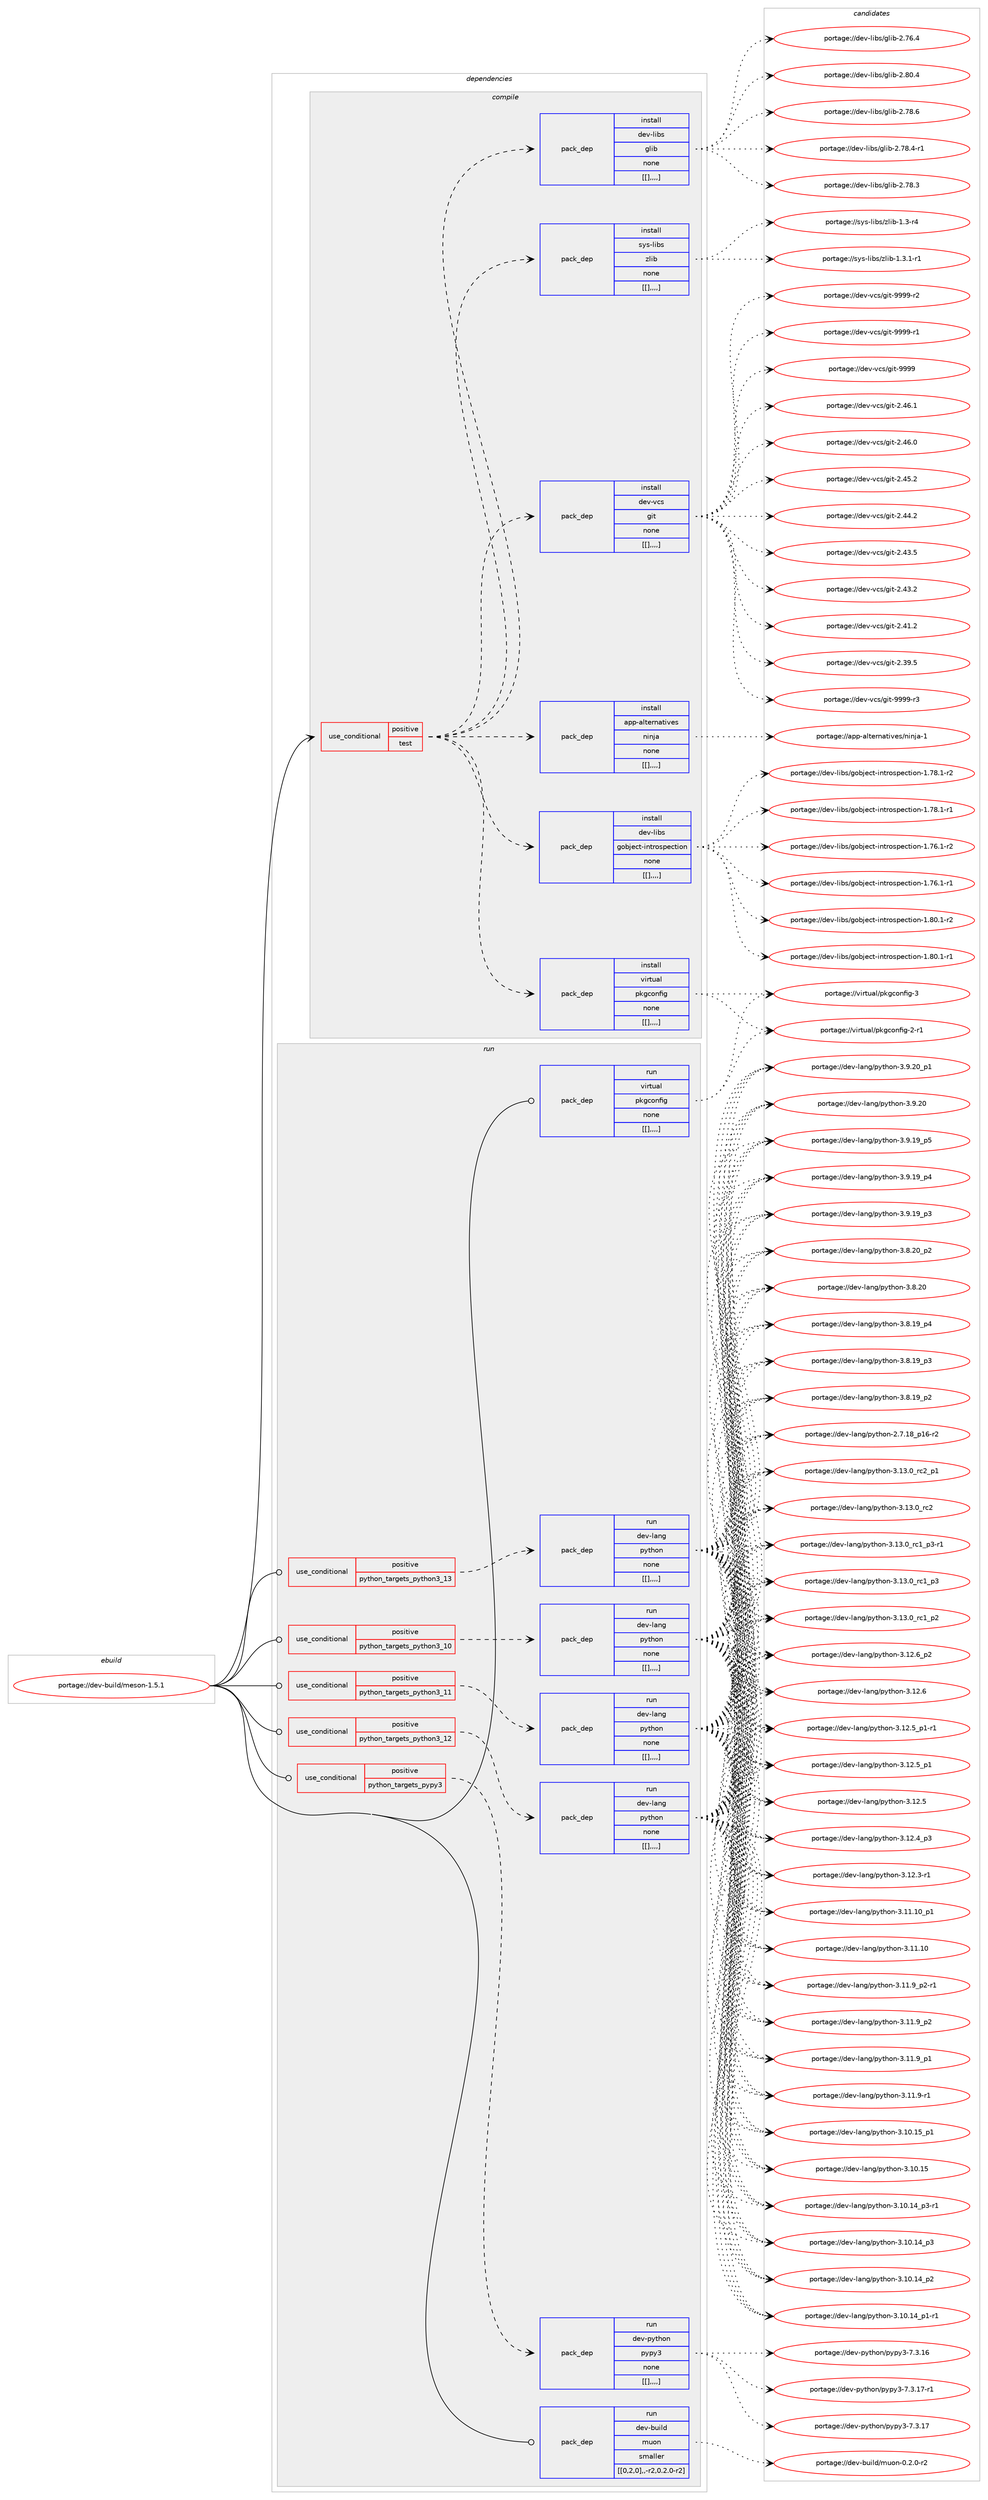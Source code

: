 digraph prolog {

# *************
# Graph options
# *************

newrank=true;
concentrate=true;
compound=true;
graph [rankdir=LR,fontname=Helvetica,fontsize=10,ranksep=1.5];#, ranksep=2.5, nodesep=0.2];
edge  [arrowhead=vee];
node  [fontname=Helvetica,fontsize=10];

# **********
# The ebuild
# **********

subgraph cluster_leftcol {
color=gray;
label=<<i>ebuild</i>>;
id [label="portage://dev-build/meson-1.5.1", color=red, width=4, href="../dev-build/meson-1.5.1.svg"];
}

# ****************
# The dependencies
# ****************

subgraph cluster_midcol {
color=gray;
label=<<i>dependencies</i>>;
subgraph cluster_compile {
fillcolor="#eeeeee";
style=filled;
label=<<i>compile</i>>;
subgraph cond17044 {
dependency64377 [label=<<TABLE BORDER="0" CELLBORDER="1" CELLSPACING="0" CELLPADDING="4"><TR><TD ROWSPAN="3" CELLPADDING="10">use_conditional</TD></TR><TR><TD>positive</TD></TR><TR><TD>test</TD></TR></TABLE>>, shape=none, color=red];
subgraph pack46416 {
dependency64378 [label=<<TABLE BORDER="0" CELLBORDER="1" CELLSPACING="0" CELLPADDING="4" WIDTH="220"><TR><TD ROWSPAN="6" CELLPADDING="30">pack_dep</TD></TR><TR><TD WIDTH="110">install</TD></TR><TR><TD>dev-libs</TD></TR><TR><TD>glib</TD></TR><TR><TD>none</TD></TR><TR><TD>[[],,,,]</TD></TR></TABLE>>, shape=none, color=blue];
}
dependency64377:e -> dependency64378:w [weight=20,style="dashed",arrowhead="vee"];
subgraph pack46417 {
dependency64379 [label=<<TABLE BORDER="0" CELLBORDER="1" CELLSPACING="0" CELLPADDING="4" WIDTH="220"><TR><TD ROWSPAN="6" CELLPADDING="30">pack_dep</TD></TR><TR><TD WIDTH="110">install</TD></TR><TR><TD>dev-libs</TD></TR><TR><TD>gobject-introspection</TD></TR><TR><TD>none</TD></TR><TR><TD>[[],,,,]</TD></TR></TABLE>>, shape=none, color=blue];
}
dependency64377:e -> dependency64379:w [weight=20,style="dashed",arrowhead="vee"];
subgraph pack46418 {
dependency64380 [label=<<TABLE BORDER="0" CELLBORDER="1" CELLSPACING="0" CELLPADDING="4" WIDTH="220"><TR><TD ROWSPAN="6" CELLPADDING="30">pack_dep</TD></TR><TR><TD WIDTH="110">install</TD></TR><TR><TD>app-alternatives</TD></TR><TR><TD>ninja</TD></TR><TR><TD>none</TD></TR><TR><TD>[[],,,,]</TD></TR></TABLE>>, shape=none, color=blue];
}
dependency64377:e -> dependency64380:w [weight=20,style="dashed",arrowhead="vee"];
subgraph pack46419 {
dependency64381 [label=<<TABLE BORDER="0" CELLBORDER="1" CELLSPACING="0" CELLPADDING="4" WIDTH="220"><TR><TD ROWSPAN="6" CELLPADDING="30">pack_dep</TD></TR><TR><TD WIDTH="110">install</TD></TR><TR><TD>dev-vcs</TD></TR><TR><TD>git</TD></TR><TR><TD>none</TD></TR><TR><TD>[[],,,,]</TD></TR></TABLE>>, shape=none, color=blue];
}
dependency64377:e -> dependency64381:w [weight=20,style="dashed",arrowhead="vee"];
subgraph pack46420 {
dependency64382 [label=<<TABLE BORDER="0" CELLBORDER="1" CELLSPACING="0" CELLPADDING="4" WIDTH="220"><TR><TD ROWSPAN="6" CELLPADDING="30">pack_dep</TD></TR><TR><TD WIDTH="110">install</TD></TR><TR><TD>sys-libs</TD></TR><TR><TD>zlib</TD></TR><TR><TD>none</TD></TR><TR><TD>[[],,,,]</TD></TR></TABLE>>, shape=none, color=blue];
}
dependency64377:e -> dependency64382:w [weight=20,style="dashed",arrowhead="vee"];
subgraph pack46421 {
dependency64383 [label=<<TABLE BORDER="0" CELLBORDER="1" CELLSPACING="0" CELLPADDING="4" WIDTH="220"><TR><TD ROWSPAN="6" CELLPADDING="30">pack_dep</TD></TR><TR><TD WIDTH="110">install</TD></TR><TR><TD>virtual</TD></TR><TR><TD>pkgconfig</TD></TR><TR><TD>none</TD></TR><TR><TD>[[],,,,]</TD></TR></TABLE>>, shape=none, color=blue];
}
dependency64377:e -> dependency64383:w [weight=20,style="dashed",arrowhead="vee"];
}
id:e -> dependency64377:w [weight=20,style="solid",arrowhead="vee"];
}
subgraph cluster_compileandrun {
fillcolor="#eeeeee";
style=filled;
label=<<i>compile and run</i>>;
}
subgraph cluster_run {
fillcolor="#eeeeee";
style=filled;
label=<<i>run</i>>;
subgraph cond17045 {
dependency64384 [label=<<TABLE BORDER="0" CELLBORDER="1" CELLSPACING="0" CELLPADDING="4"><TR><TD ROWSPAN="3" CELLPADDING="10">use_conditional</TD></TR><TR><TD>positive</TD></TR><TR><TD>python_targets_pypy3</TD></TR></TABLE>>, shape=none, color=red];
subgraph pack46422 {
dependency64385 [label=<<TABLE BORDER="0" CELLBORDER="1" CELLSPACING="0" CELLPADDING="4" WIDTH="220"><TR><TD ROWSPAN="6" CELLPADDING="30">pack_dep</TD></TR><TR><TD WIDTH="110">run</TD></TR><TR><TD>dev-python</TD></TR><TR><TD>pypy3</TD></TR><TR><TD>none</TD></TR><TR><TD>[[],,,,]</TD></TR></TABLE>>, shape=none, color=blue];
}
dependency64384:e -> dependency64385:w [weight=20,style="dashed",arrowhead="vee"];
}
id:e -> dependency64384:w [weight=20,style="solid",arrowhead="odot"];
subgraph cond17046 {
dependency64386 [label=<<TABLE BORDER="0" CELLBORDER="1" CELLSPACING="0" CELLPADDING="4"><TR><TD ROWSPAN="3" CELLPADDING="10">use_conditional</TD></TR><TR><TD>positive</TD></TR><TR><TD>python_targets_python3_10</TD></TR></TABLE>>, shape=none, color=red];
subgraph pack46423 {
dependency64387 [label=<<TABLE BORDER="0" CELLBORDER="1" CELLSPACING="0" CELLPADDING="4" WIDTH="220"><TR><TD ROWSPAN="6" CELLPADDING="30">pack_dep</TD></TR><TR><TD WIDTH="110">run</TD></TR><TR><TD>dev-lang</TD></TR><TR><TD>python</TD></TR><TR><TD>none</TD></TR><TR><TD>[[],,,,]</TD></TR></TABLE>>, shape=none, color=blue];
}
dependency64386:e -> dependency64387:w [weight=20,style="dashed",arrowhead="vee"];
}
id:e -> dependency64386:w [weight=20,style="solid",arrowhead="odot"];
subgraph cond17047 {
dependency64388 [label=<<TABLE BORDER="0" CELLBORDER="1" CELLSPACING="0" CELLPADDING="4"><TR><TD ROWSPAN="3" CELLPADDING="10">use_conditional</TD></TR><TR><TD>positive</TD></TR><TR><TD>python_targets_python3_11</TD></TR></TABLE>>, shape=none, color=red];
subgraph pack46424 {
dependency64389 [label=<<TABLE BORDER="0" CELLBORDER="1" CELLSPACING="0" CELLPADDING="4" WIDTH="220"><TR><TD ROWSPAN="6" CELLPADDING="30">pack_dep</TD></TR><TR><TD WIDTH="110">run</TD></TR><TR><TD>dev-lang</TD></TR><TR><TD>python</TD></TR><TR><TD>none</TD></TR><TR><TD>[[],,,,]</TD></TR></TABLE>>, shape=none, color=blue];
}
dependency64388:e -> dependency64389:w [weight=20,style="dashed",arrowhead="vee"];
}
id:e -> dependency64388:w [weight=20,style="solid",arrowhead="odot"];
subgraph cond17048 {
dependency64390 [label=<<TABLE BORDER="0" CELLBORDER="1" CELLSPACING="0" CELLPADDING="4"><TR><TD ROWSPAN="3" CELLPADDING="10">use_conditional</TD></TR><TR><TD>positive</TD></TR><TR><TD>python_targets_python3_12</TD></TR></TABLE>>, shape=none, color=red];
subgraph pack46425 {
dependency64391 [label=<<TABLE BORDER="0" CELLBORDER="1" CELLSPACING="0" CELLPADDING="4" WIDTH="220"><TR><TD ROWSPAN="6" CELLPADDING="30">pack_dep</TD></TR><TR><TD WIDTH="110">run</TD></TR><TR><TD>dev-lang</TD></TR><TR><TD>python</TD></TR><TR><TD>none</TD></TR><TR><TD>[[],,,,]</TD></TR></TABLE>>, shape=none, color=blue];
}
dependency64390:e -> dependency64391:w [weight=20,style="dashed",arrowhead="vee"];
}
id:e -> dependency64390:w [weight=20,style="solid",arrowhead="odot"];
subgraph cond17049 {
dependency64392 [label=<<TABLE BORDER="0" CELLBORDER="1" CELLSPACING="0" CELLPADDING="4"><TR><TD ROWSPAN="3" CELLPADDING="10">use_conditional</TD></TR><TR><TD>positive</TD></TR><TR><TD>python_targets_python3_13</TD></TR></TABLE>>, shape=none, color=red];
subgraph pack46426 {
dependency64393 [label=<<TABLE BORDER="0" CELLBORDER="1" CELLSPACING="0" CELLPADDING="4" WIDTH="220"><TR><TD ROWSPAN="6" CELLPADDING="30">pack_dep</TD></TR><TR><TD WIDTH="110">run</TD></TR><TR><TD>dev-lang</TD></TR><TR><TD>python</TD></TR><TR><TD>none</TD></TR><TR><TD>[[],,,,]</TD></TR></TABLE>>, shape=none, color=blue];
}
dependency64392:e -> dependency64393:w [weight=20,style="dashed",arrowhead="vee"];
}
id:e -> dependency64392:w [weight=20,style="solid",arrowhead="odot"];
subgraph pack46427 {
dependency64394 [label=<<TABLE BORDER="0" CELLBORDER="1" CELLSPACING="0" CELLPADDING="4" WIDTH="220"><TR><TD ROWSPAN="6" CELLPADDING="30">pack_dep</TD></TR><TR><TD WIDTH="110">run</TD></TR><TR><TD>virtual</TD></TR><TR><TD>pkgconfig</TD></TR><TR><TD>none</TD></TR><TR><TD>[[],,,,]</TD></TR></TABLE>>, shape=none, color=blue];
}
id:e -> dependency64394:w [weight=20,style="solid",arrowhead="odot"];
subgraph pack46428 {
dependency64395 [label=<<TABLE BORDER="0" CELLBORDER="1" CELLSPACING="0" CELLPADDING="4" WIDTH="220"><TR><TD ROWSPAN="6" CELLPADDING="30">pack_dep</TD></TR><TR><TD WIDTH="110">run</TD></TR><TR><TD>dev-build</TD></TR><TR><TD>muon</TD></TR><TR><TD>smaller</TD></TR><TR><TD>[[0,2,0],,-r2,0.2.0-r2]</TD></TR></TABLE>>, shape=none, color=blue];
}
id:e -> dependency64395:w [weight=20,style="solid",arrowhead="odot"];
}
}

# **************
# The candidates
# **************

subgraph cluster_choices {
rank=same;
color=gray;
label=<<i>candidates</i>>;

subgraph choice46416 {
color=black;
nodesep=1;
choice1001011184510810598115471031081059845504656484652 [label="portage://dev-libs/glib-2.80.4", color=red, width=4,href="../dev-libs/glib-2.80.4.svg"];
choice1001011184510810598115471031081059845504655564654 [label="portage://dev-libs/glib-2.78.6", color=red, width=4,href="../dev-libs/glib-2.78.6.svg"];
choice10010111845108105981154710310810598455046555646524511449 [label="portage://dev-libs/glib-2.78.4-r1", color=red, width=4,href="../dev-libs/glib-2.78.4-r1.svg"];
choice1001011184510810598115471031081059845504655564651 [label="portage://dev-libs/glib-2.78.3", color=red, width=4,href="../dev-libs/glib-2.78.3.svg"];
choice1001011184510810598115471031081059845504655544652 [label="portage://dev-libs/glib-2.76.4", color=red, width=4,href="../dev-libs/glib-2.76.4.svg"];
dependency64378:e -> choice1001011184510810598115471031081059845504656484652:w [style=dotted,weight="100"];
dependency64378:e -> choice1001011184510810598115471031081059845504655564654:w [style=dotted,weight="100"];
dependency64378:e -> choice10010111845108105981154710310810598455046555646524511449:w [style=dotted,weight="100"];
dependency64378:e -> choice1001011184510810598115471031081059845504655564651:w [style=dotted,weight="100"];
dependency64378:e -> choice1001011184510810598115471031081059845504655544652:w [style=dotted,weight="100"];
}
subgraph choice46417 {
color=black;
nodesep=1;
choice10010111845108105981154710311198106101991164510511011611411111511210199116105111110454946564846494511450 [label="portage://dev-libs/gobject-introspection-1.80.1-r2", color=red, width=4,href="../dev-libs/gobject-introspection-1.80.1-r2.svg"];
choice10010111845108105981154710311198106101991164510511011611411111511210199116105111110454946564846494511449 [label="portage://dev-libs/gobject-introspection-1.80.1-r1", color=red, width=4,href="../dev-libs/gobject-introspection-1.80.1-r1.svg"];
choice10010111845108105981154710311198106101991164510511011611411111511210199116105111110454946555646494511450 [label="portage://dev-libs/gobject-introspection-1.78.1-r2", color=red, width=4,href="../dev-libs/gobject-introspection-1.78.1-r2.svg"];
choice10010111845108105981154710311198106101991164510511011611411111511210199116105111110454946555646494511449 [label="portage://dev-libs/gobject-introspection-1.78.1-r1", color=red, width=4,href="../dev-libs/gobject-introspection-1.78.1-r1.svg"];
choice10010111845108105981154710311198106101991164510511011611411111511210199116105111110454946555446494511450 [label="portage://dev-libs/gobject-introspection-1.76.1-r2", color=red, width=4,href="../dev-libs/gobject-introspection-1.76.1-r2.svg"];
choice10010111845108105981154710311198106101991164510511011611411111511210199116105111110454946555446494511449 [label="portage://dev-libs/gobject-introspection-1.76.1-r1", color=red, width=4,href="../dev-libs/gobject-introspection-1.76.1-r1.svg"];
dependency64379:e -> choice10010111845108105981154710311198106101991164510511011611411111511210199116105111110454946564846494511450:w [style=dotted,weight="100"];
dependency64379:e -> choice10010111845108105981154710311198106101991164510511011611411111511210199116105111110454946564846494511449:w [style=dotted,weight="100"];
dependency64379:e -> choice10010111845108105981154710311198106101991164510511011611411111511210199116105111110454946555646494511450:w [style=dotted,weight="100"];
dependency64379:e -> choice10010111845108105981154710311198106101991164510511011611411111511210199116105111110454946555646494511449:w [style=dotted,weight="100"];
dependency64379:e -> choice10010111845108105981154710311198106101991164510511011611411111511210199116105111110454946555446494511450:w [style=dotted,weight="100"];
dependency64379:e -> choice10010111845108105981154710311198106101991164510511011611411111511210199116105111110454946555446494511449:w [style=dotted,weight="100"];
}
subgraph choice46418 {
color=black;
nodesep=1;
choice9711211245971081161011141109711610511810111547110105110106974549 [label="portage://app-alternatives/ninja-1", color=red, width=4,href="../app-alternatives/ninja-1.svg"];
dependency64380:e -> choice9711211245971081161011141109711610511810111547110105110106974549:w [style=dotted,weight="100"];
}
subgraph choice46419 {
color=black;
nodesep=1;
choice10010111845118991154710310511645575757574511451 [label="portage://dev-vcs/git-9999-r3", color=red, width=4,href="../dev-vcs/git-9999-r3.svg"];
choice10010111845118991154710310511645575757574511450 [label="portage://dev-vcs/git-9999-r2", color=red, width=4,href="../dev-vcs/git-9999-r2.svg"];
choice10010111845118991154710310511645575757574511449 [label="portage://dev-vcs/git-9999-r1", color=red, width=4,href="../dev-vcs/git-9999-r1.svg"];
choice1001011184511899115471031051164557575757 [label="portage://dev-vcs/git-9999", color=red, width=4,href="../dev-vcs/git-9999.svg"];
choice10010111845118991154710310511645504652544649 [label="portage://dev-vcs/git-2.46.1", color=red, width=4,href="../dev-vcs/git-2.46.1.svg"];
choice10010111845118991154710310511645504652544648 [label="portage://dev-vcs/git-2.46.0", color=red, width=4,href="../dev-vcs/git-2.46.0.svg"];
choice10010111845118991154710310511645504652534650 [label="portage://dev-vcs/git-2.45.2", color=red, width=4,href="../dev-vcs/git-2.45.2.svg"];
choice10010111845118991154710310511645504652524650 [label="portage://dev-vcs/git-2.44.2", color=red, width=4,href="../dev-vcs/git-2.44.2.svg"];
choice10010111845118991154710310511645504652514653 [label="portage://dev-vcs/git-2.43.5", color=red, width=4,href="../dev-vcs/git-2.43.5.svg"];
choice10010111845118991154710310511645504652514650 [label="portage://dev-vcs/git-2.43.2", color=red, width=4,href="../dev-vcs/git-2.43.2.svg"];
choice10010111845118991154710310511645504652494650 [label="portage://dev-vcs/git-2.41.2", color=red, width=4,href="../dev-vcs/git-2.41.2.svg"];
choice10010111845118991154710310511645504651574653 [label="portage://dev-vcs/git-2.39.5", color=red, width=4,href="../dev-vcs/git-2.39.5.svg"];
dependency64381:e -> choice10010111845118991154710310511645575757574511451:w [style=dotted,weight="100"];
dependency64381:e -> choice10010111845118991154710310511645575757574511450:w [style=dotted,weight="100"];
dependency64381:e -> choice10010111845118991154710310511645575757574511449:w [style=dotted,weight="100"];
dependency64381:e -> choice1001011184511899115471031051164557575757:w [style=dotted,weight="100"];
dependency64381:e -> choice10010111845118991154710310511645504652544649:w [style=dotted,weight="100"];
dependency64381:e -> choice10010111845118991154710310511645504652544648:w [style=dotted,weight="100"];
dependency64381:e -> choice10010111845118991154710310511645504652534650:w [style=dotted,weight="100"];
dependency64381:e -> choice10010111845118991154710310511645504652524650:w [style=dotted,weight="100"];
dependency64381:e -> choice10010111845118991154710310511645504652514653:w [style=dotted,weight="100"];
dependency64381:e -> choice10010111845118991154710310511645504652514650:w [style=dotted,weight="100"];
dependency64381:e -> choice10010111845118991154710310511645504652494650:w [style=dotted,weight="100"];
dependency64381:e -> choice10010111845118991154710310511645504651574653:w [style=dotted,weight="100"];
}
subgraph choice46420 {
color=black;
nodesep=1;
choice115121115451081059811547122108105984549465146494511449 [label="portage://sys-libs/zlib-1.3.1-r1", color=red, width=4,href="../sys-libs/zlib-1.3.1-r1.svg"];
choice11512111545108105981154712210810598454946514511452 [label="portage://sys-libs/zlib-1.3-r4", color=red, width=4,href="../sys-libs/zlib-1.3-r4.svg"];
dependency64382:e -> choice115121115451081059811547122108105984549465146494511449:w [style=dotted,weight="100"];
dependency64382:e -> choice11512111545108105981154712210810598454946514511452:w [style=dotted,weight="100"];
}
subgraph choice46421 {
color=black;
nodesep=1;
choice1181051141161179710847112107103991111101021051034551 [label="portage://virtual/pkgconfig-3", color=red, width=4,href="../virtual/pkgconfig-3.svg"];
choice11810511411611797108471121071039911111010210510345504511449 [label="portage://virtual/pkgconfig-2-r1", color=red, width=4,href="../virtual/pkgconfig-2-r1.svg"];
dependency64383:e -> choice1181051141161179710847112107103991111101021051034551:w [style=dotted,weight="100"];
dependency64383:e -> choice11810511411611797108471121071039911111010210510345504511449:w [style=dotted,weight="100"];
}
subgraph choice46422 {
color=black;
nodesep=1;
choice100101118451121211161041111104711212111212151455546514649554511449 [label="portage://dev-python/pypy3-7.3.17-r1", color=red, width=4,href="../dev-python/pypy3-7.3.17-r1.svg"];
choice10010111845112121116104111110471121211121215145554651464955 [label="portage://dev-python/pypy3-7.3.17", color=red, width=4,href="../dev-python/pypy3-7.3.17.svg"];
choice10010111845112121116104111110471121211121215145554651464954 [label="portage://dev-python/pypy3-7.3.16", color=red, width=4,href="../dev-python/pypy3-7.3.16.svg"];
dependency64385:e -> choice100101118451121211161041111104711212111212151455546514649554511449:w [style=dotted,weight="100"];
dependency64385:e -> choice10010111845112121116104111110471121211121215145554651464955:w [style=dotted,weight="100"];
dependency64385:e -> choice10010111845112121116104111110471121211121215145554651464954:w [style=dotted,weight="100"];
}
subgraph choice46423 {
color=black;
nodesep=1;
choice100101118451089711010347112121116104111110455146495146489511499509511249 [label="portage://dev-lang/python-3.13.0_rc2_p1", color=red, width=4,href="../dev-lang/python-3.13.0_rc2_p1.svg"];
choice10010111845108971101034711212111610411111045514649514648951149950 [label="portage://dev-lang/python-3.13.0_rc2", color=red, width=4,href="../dev-lang/python-3.13.0_rc2.svg"];
choice1001011184510897110103471121211161041111104551464951464895114994995112514511449 [label="portage://dev-lang/python-3.13.0_rc1_p3-r1", color=red, width=4,href="../dev-lang/python-3.13.0_rc1_p3-r1.svg"];
choice100101118451089711010347112121116104111110455146495146489511499499511251 [label="portage://dev-lang/python-3.13.0_rc1_p3", color=red, width=4,href="../dev-lang/python-3.13.0_rc1_p3.svg"];
choice100101118451089711010347112121116104111110455146495146489511499499511250 [label="portage://dev-lang/python-3.13.0_rc1_p2", color=red, width=4,href="../dev-lang/python-3.13.0_rc1_p2.svg"];
choice100101118451089711010347112121116104111110455146495046549511250 [label="portage://dev-lang/python-3.12.6_p2", color=red, width=4,href="../dev-lang/python-3.12.6_p2.svg"];
choice10010111845108971101034711212111610411111045514649504654 [label="portage://dev-lang/python-3.12.6", color=red, width=4,href="../dev-lang/python-3.12.6.svg"];
choice1001011184510897110103471121211161041111104551464950465395112494511449 [label="portage://dev-lang/python-3.12.5_p1-r1", color=red, width=4,href="../dev-lang/python-3.12.5_p1-r1.svg"];
choice100101118451089711010347112121116104111110455146495046539511249 [label="portage://dev-lang/python-3.12.5_p1", color=red, width=4,href="../dev-lang/python-3.12.5_p1.svg"];
choice10010111845108971101034711212111610411111045514649504653 [label="portage://dev-lang/python-3.12.5", color=red, width=4,href="../dev-lang/python-3.12.5.svg"];
choice100101118451089711010347112121116104111110455146495046529511251 [label="portage://dev-lang/python-3.12.4_p3", color=red, width=4,href="../dev-lang/python-3.12.4_p3.svg"];
choice100101118451089711010347112121116104111110455146495046514511449 [label="portage://dev-lang/python-3.12.3-r1", color=red, width=4,href="../dev-lang/python-3.12.3-r1.svg"];
choice10010111845108971101034711212111610411111045514649494649489511249 [label="portage://dev-lang/python-3.11.10_p1", color=red, width=4,href="../dev-lang/python-3.11.10_p1.svg"];
choice1001011184510897110103471121211161041111104551464949464948 [label="portage://dev-lang/python-3.11.10", color=red, width=4,href="../dev-lang/python-3.11.10.svg"];
choice1001011184510897110103471121211161041111104551464949465795112504511449 [label="portage://dev-lang/python-3.11.9_p2-r1", color=red, width=4,href="../dev-lang/python-3.11.9_p2-r1.svg"];
choice100101118451089711010347112121116104111110455146494946579511250 [label="portage://dev-lang/python-3.11.9_p2", color=red, width=4,href="../dev-lang/python-3.11.9_p2.svg"];
choice100101118451089711010347112121116104111110455146494946579511249 [label="portage://dev-lang/python-3.11.9_p1", color=red, width=4,href="../dev-lang/python-3.11.9_p1.svg"];
choice100101118451089711010347112121116104111110455146494946574511449 [label="portage://dev-lang/python-3.11.9-r1", color=red, width=4,href="../dev-lang/python-3.11.9-r1.svg"];
choice10010111845108971101034711212111610411111045514649484649539511249 [label="portage://dev-lang/python-3.10.15_p1", color=red, width=4,href="../dev-lang/python-3.10.15_p1.svg"];
choice1001011184510897110103471121211161041111104551464948464953 [label="portage://dev-lang/python-3.10.15", color=red, width=4,href="../dev-lang/python-3.10.15.svg"];
choice100101118451089711010347112121116104111110455146494846495295112514511449 [label="portage://dev-lang/python-3.10.14_p3-r1", color=red, width=4,href="../dev-lang/python-3.10.14_p3-r1.svg"];
choice10010111845108971101034711212111610411111045514649484649529511251 [label="portage://dev-lang/python-3.10.14_p3", color=red, width=4,href="../dev-lang/python-3.10.14_p3.svg"];
choice10010111845108971101034711212111610411111045514649484649529511250 [label="portage://dev-lang/python-3.10.14_p2", color=red, width=4,href="../dev-lang/python-3.10.14_p2.svg"];
choice100101118451089711010347112121116104111110455146494846495295112494511449 [label="portage://dev-lang/python-3.10.14_p1-r1", color=red, width=4,href="../dev-lang/python-3.10.14_p1-r1.svg"];
choice100101118451089711010347112121116104111110455146574650489511249 [label="portage://dev-lang/python-3.9.20_p1", color=red, width=4,href="../dev-lang/python-3.9.20_p1.svg"];
choice10010111845108971101034711212111610411111045514657465048 [label="portage://dev-lang/python-3.9.20", color=red, width=4,href="../dev-lang/python-3.9.20.svg"];
choice100101118451089711010347112121116104111110455146574649579511253 [label="portage://dev-lang/python-3.9.19_p5", color=red, width=4,href="../dev-lang/python-3.9.19_p5.svg"];
choice100101118451089711010347112121116104111110455146574649579511252 [label="portage://dev-lang/python-3.9.19_p4", color=red, width=4,href="../dev-lang/python-3.9.19_p4.svg"];
choice100101118451089711010347112121116104111110455146574649579511251 [label="portage://dev-lang/python-3.9.19_p3", color=red, width=4,href="../dev-lang/python-3.9.19_p3.svg"];
choice100101118451089711010347112121116104111110455146564650489511250 [label="portage://dev-lang/python-3.8.20_p2", color=red, width=4,href="../dev-lang/python-3.8.20_p2.svg"];
choice10010111845108971101034711212111610411111045514656465048 [label="portage://dev-lang/python-3.8.20", color=red, width=4,href="../dev-lang/python-3.8.20.svg"];
choice100101118451089711010347112121116104111110455146564649579511252 [label="portage://dev-lang/python-3.8.19_p4", color=red, width=4,href="../dev-lang/python-3.8.19_p4.svg"];
choice100101118451089711010347112121116104111110455146564649579511251 [label="portage://dev-lang/python-3.8.19_p3", color=red, width=4,href="../dev-lang/python-3.8.19_p3.svg"];
choice100101118451089711010347112121116104111110455146564649579511250 [label="portage://dev-lang/python-3.8.19_p2", color=red, width=4,href="../dev-lang/python-3.8.19_p2.svg"];
choice100101118451089711010347112121116104111110455046554649569511249544511450 [label="portage://dev-lang/python-2.7.18_p16-r2", color=red, width=4,href="../dev-lang/python-2.7.18_p16-r2.svg"];
dependency64387:e -> choice100101118451089711010347112121116104111110455146495146489511499509511249:w [style=dotted,weight="100"];
dependency64387:e -> choice10010111845108971101034711212111610411111045514649514648951149950:w [style=dotted,weight="100"];
dependency64387:e -> choice1001011184510897110103471121211161041111104551464951464895114994995112514511449:w [style=dotted,weight="100"];
dependency64387:e -> choice100101118451089711010347112121116104111110455146495146489511499499511251:w [style=dotted,weight="100"];
dependency64387:e -> choice100101118451089711010347112121116104111110455146495146489511499499511250:w [style=dotted,weight="100"];
dependency64387:e -> choice100101118451089711010347112121116104111110455146495046549511250:w [style=dotted,weight="100"];
dependency64387:e -> choice10010111845108971101034711212111610411111045514649504654:w [style=dotted,weight="100"];
dependency64387:e -> choice1001011184510897110103471121211161041111104551464950465395112494511449:w [style=dotted,weight="100"];
dependency64387:e -> choice100101118451089711010347112121116104111110455146495046539511249:w [style=dotted,weight="100"];
dependency64387:e -> choice10010111845108971101034711212111610411111045514649504653:w [style=dotted,weight="100"];
dependency64387:e -> choice100101118451089711010347112121116104111110455146495046529511251:w [style=dotted,weight="100"];
dependency64387:e -> choice100101118451089711010347112121116104111110455146495046514511449:w [style=dotted,weight="100"];
dependency64387:e -> choice10010111845108971101034711212111610411111045514649494649489511249:w [style=dotted,weight="100"];
dependency64387:e -> choice1001011184510897110103471121211161041111104551464949464948:w [style=dotted,weight="100"];
dependency64387:e -> choice1001011184510897110103471121211161041111104551464949465795112504511449:w [style=dotted,weight="100"];
dependency64387:e -> choice100101118451089711010347112121116104111110455146494946579511250:w [style=dotted,weight="100"];
dependency64387:e -> choice100101118451089711010347112121116104111110455146494946579511249:w [style=dotted,weight="100"];
dependency64387:e -> choice100101118451089711010347112121116104111110455146494946574511449:w [style=dotted,weight="100"];
dependency64387:e -> choice10010111845108971101034711212111610411111045514649484649539511249:w [style=dotted,weight="100"];
dependency64387:e -> choice1001011184510897110103471121211161041111104551464948464953:w [style=dotted,weight="100"];
dependency64387:e -> choice100101118451089711010347112121116104111110455146494846495295112514511449:w [style=dotted,weight="100"];
dependency64387:e -> choice10010111845108971101034711212111610411111045514649484649529511251:w [style=dotted,weight="100"];
dependency64387:e -> choice10010111845108971101034711212111610411111045514649484649529511250:w [style=dotted,weight="100"];
dependency64387:e -> choice100101118451089711010347112121116104111110455146494846495295112494511449:w [style=dotted,weight="100"];
dependency64387:e -> choice100101118451089711010347112121116104111110455146574650489511249:w [style=dotted,weight="100"];
dependency64387:e -> choice10010111845108971101034711212111610411111045514657465048:w [style=dotted,weight="100"];
dependency64387:e -> choice100101118451089711010347112121116104111110455146574649579511253:w [style=dotted,weight="100"];
dependency64387:e -> choice100101118451089711010347112121116104111110455146574649579511252:w [style=dotted,weight="100"];
dependency64387:e -> choice100101118451089711010347112121116104111110455146574649579511251:w [style=dotted,weight="100"];
dependency64387:e -> choice100101118451089711010347112121116104111110455146564650489511250:w [style=dotted,weight="100"];
dependency64387:e -> choice10010111845108971101034711212111610411111045514656465048:w [style=dotted,weight="100"];
dependency64387:e -> choice100101118451089711010347112121116104111110455146564649579511252:w [style=dotted,weight="100"];
dependency64387:e -> choice100101118451089711010347112121116104111110455146564649579511251:w [style=dotted,weight="100"];
dependency64387:e -> choice100101118451089711010347112121116104111110455146564649579511250:w [style=dotted,weight="100"];
dependency64387:e -> choice100101118451089711010347112121116104111110455046554649569511249544511450:w [style=dotted,weight="100"];
}
subgraph choice46424 {
color=black;
nodesep=1;
choice100101118451089711010347112121116104111110455146495146489511499509511249 [label="portage://dev-lang/python-3.13.0_rc2_p1", color=red, width=4,href="../dev-lang/python-3.13.0_rc2_p1.svg"];
choice10010111845108971101034711212111610411111045514649514648951149950 [label="portage://dev-lang/python-3.13.0_rc2", color=red, width=4,href="../dev-lang/python-3.13.0_rc2.svg"];
choice1001011184510897110103471121211161041111104551464951464895114994995112514511449 [label="portage://dev-lang/python-3.13.0_rc1_p3-r1", color=red, width=4,href="../dev-lang/python-3.13.0_rc1_p3-r1.svg"];
choice100101118451089711010347112121116104111110455146495146489511499499511251 [label="portage://dev-lang/python-3.13.0_rc1_p3", color=red, width=4,href="../dev-lang/python-3.13.0_rc1_p3.svg"];
choice100101118451089711010347112121116104111110455146495146489511499499511250 [label="portage://dev-lang/python-3.13.0_rc1_p2", color=red, width=4,href="../dev-lang/python-3.13.0_rc1_p2.svg"];
choice100101118451089711010347112121116104111110455146495046549511250 [label="portage://dev-lang/python-3.12.6_p2", color=red, width=4,href="../dev-lang/python-3.12.6_p2.svg"];
choice10010111845108971101034711212111610411111045514649504654 [label="portage://dev-lang/python-3.12.6", color=red, width=4,href="../dev-lang/python-3.12.6.svg"];
choice1001011184510897110103471121211161041111104551464950465395112494511449 [label="portage://dev-lang/python-3.12.5_p1-r1", color=red, width=4,href="../dev-lang/python-3.12.5_p1-r1.svg"];
choice100101118451089711010347112121116104111110455146495046539511249 [label="portage://dev-lang/python-3.12.5_p1", color=red, width=4,href="../dev-lang/python-3.12.5_p1.svg"];
choice10010111845108971101034711212111610411111045514649504653 [label="portage://dev-lang/python-3.12.5", color=red, width=4,href="../dev-lang/python-3.12.5.svg"];
choice100101118451089711010347112121116104111110455146495046529511251 [label="portage://dev-lang/python-3.12.4_p3", color=red, width=4,href="../dev-lang/python-3.12.4_p3.svg"];
choice100101118451089711010347112121116104111110455146495046514511449 [label="portage://dev-lang/python-3.12.3-r1", color=red, width=4,href="../dev-lang/python-3.12.3-r1.svg"];
choice10010111845108971101034711212111610411111045514649494649489511249 [label="portage://dev-lang/python-3.11.10_p1", color=red, width=4,href="../dev-lang/python-3.11.10_p1.svg"];
choice1001011184510897110103471121211161041111104551464949464948 [label="portage://dev-lang/python-3.11.10", color=red, width=4,href="../dev-lang/python-3.11.10.svg"];
choice1001011184510897110103471121211161041111104551464949465795112504511449 [label="portage://dev-lang/python-3.11.9_p2-r1", color=red, width=4,href="../dev-lang/python-3.11.9_p2-r1.svg"];
choice100101118451089711010347112121116104111110455146494946579511250 [label="portage://dev-lang/python-3.11.9_p2", color=red, width=4,href="../dev-lang/python-3.11.9_p2.svg"];
choice100101118451089711010347112121116104111110455146494946579511249 [label="portage://dev-lang/python-3.11.9_p1", color=red, width=4,href="../dev-lang/python-3.11.9_p1.svg"];
choice100101118451089711010347112121116104111110455146494946574511449 [label="portage://dev-lang/python-3.11.9-r1", color=red, width=4,href="../dev-lang/python-3.11.9-r1.svg"];
choice10010111845108971101034711212111610411111045514649484649539511249 [label="portage://dev-lang/python-3.10.15_p1", color=red, width=4,href="../dev-lang/python-3.10.15_p1.svg"];
choice1001011184510897110103471121211161041111104551464948464953 [label="portage://dev-lang/python-3.10.15", color=red, width=4,href="../dev-lang/python-3.10.15.svg"];
choice100101118451089711010347112121116104111110455146494846495295112514511449 [label="portage://dev-lang/python-3.10.14_p3-r1", color=red, width=4,href="../dev-lang/python-3.10.14_p3-r1.svg"];
choice10010111845108971101034711212111610411111045514649484649529511251 [label="portage://dev-lang/python-3.10.14_p3", color=red, width=4,href="../dev-lang/python-3.10.14_p3.svg"];
choice10010111845108971101034711212111610411111045514649484649529511250 [label="portage://dev-lang/python-3.10.14_p2", color=red, width=4,href="../dev-lang/python-3.10.14_p2.svg"];
choice100101118451089711010347112121116104111110455146494846495295112494511449 [label="portage://dev-lang/python-3.10.14_p1-r1", color=red, width=4,href="../dev-lang/python-3.10.14_p1-r1.svg"];
choice100101118451089711010347112121116104111110455146574650489511249 [label="portage://dev-lang/python-3.9.20_p1", color=red, width=4,href="../dev-lang/python-3.9.20_p1.svg"];
choice10010111845108971101034711212111610411111045514657465048 [label="portage://dev-lang/python-3.9.20", color=red, width=4,href="../dev-lang/python-3.9.20.svg"];
choice100101118451089711010347112121116104111110455146574649579511253 [label="portage://dev-lang/python-3.9.19_p5", color=red, width=4,href="../dev-lang/python-3.9.19_p5.svg"];
choice100101118451089711010347112121116104111110455146574649579511252 [label="portage://dev-lang/python-3.9.19_p4", color=red, width=4,href="../dev-lang/python-3.9.19_p4.svg"];
choice100101118451089711010347112121116104111110455146574649579511251 [label="portage://dev-lang/python-3.9.19_p3", color=red, width=4,href="../dev-lang/python-3.9.19_p3.svg"];
choice100101118451089711010347112121116104111110455146564650489511250 [label="portage://dev-lang/python-3.8.20_p2", color=red, width=4,href="../dev-lang/python-3.8.20_p2.svg"];
choice10010111845108971101034711212111610411111045514656465048 [label="portage://dev-lang/python-3.8.20", color=red, width=4,href="../dev-lang/python-3.8.20.svg"];
choice100101118451089711010347112121116104111110455146564649579511252 [label="portage://dev-lang/python-3.8.19_p4", color=red, width=4,href="../dev-lang/python-3.8.19_p4.svg"];
choice100101118451089711010347112121116104111110455146564649579511251 [label="portage://dev-lang/python-3.8.19_p3", color=red, width=4,href="../dev-lang/python-3.8.19_p3.svg"];
choice100101118451089711010347112121116104111110455146564649579511250 [label="portage://dev-lang/python-3.8.19_p2", color=red, width=4,href="../dev-lang/python-3.8.19_p2.svg"];
choice100101118451089711010347112121116104111110455046554649569511249544511450 [label="portage://dev-lang/python-2.7.18_p16-r2", color=red, width=4,href="../dev-lang/python-2.7.18_p16-r2.svg"];
dependency64389:e -> choice100101118451089711010347112121116104111110455146495146489511499509511249:w [style=dotted,weight="100"];
dependency64389:e -> choice10010111845108971101034711212111610411111045514649514648951149950:w [style=dotted,weight="100"];
dependency64389:e -> choice1001011184510897110103471121211161041111104551464951464895114994995112514511449:w [style=dotted,weight="100"];
dependency64389:e -> choice100101118451089711010347112121116104111110455146495146489511499499511251:w [style=dotted,weight="100"];
dependency64389:e -> choice100101118451089711010347112121116104111110455146495146489511499499511250:w [style=dotted,weight="100"];
dependency64389:e -> choice100101118451089711010347112121116104111110455146495046549511250:w [style=dotted,weight="100"];
dependency64389:e -> choice10010111845108971101034711212111610411111045514649504654:w [style=dotted,weight="100"];
dependency64389:e -> choice1001011184510897110103471121211161041111104551464950465395112494511449:w [style=dotted,weight="100"];
dependency64389:e -> choice100101118451089711010347112121116104111110455146495046539511249:w [style=dotted,weight="100"];
dependency64389:e -> choice10010111845108971101034711212111610411111045514649504653:w [style=dotted,weight="100"];
dependency64389:e -> choice100101118451089711010347112121116104111110455146495046529511251:w [style=dotted,weight="100"];
dependency64389:e -> choice100101118451089711010347112121116104111110455146495046514511449:w [style=dotted,weight="100"];
dependency64389:e -> choice10010111845108971101034711212111610411111045514649494649489511249:w [style=dotted,weight="100"];
dependency64389:e -> choice1001011184510897110103471121211161041111104551464949464948:w [style=dotted,weight="100"];
dependency64389:e -> choice1001011184510897110103471121211161041111104551464949465795112504511449:w [style=dotted,weight="100"];
dependency64389:e -> choice100101118451089711010347112121116104111110455146494946579511250:w [style=dotted,weight="100"];
dependency64389:e -> choice100101118451089711010347112121116104111110455146494946579511249:w [style=dotted,weight="100"];
dependency64389:e -> choice100101118451089711010347112121116104111110455146494946574511449:w [style=dotted,weight="100"];
dependency64389:e -> choice10010111845108971101034711212111610411111045514649484649539511249:w [style=dotted,weight="100"];
dependency64389:e -> choice1001011184510897110103471121211161041111104551464948464953:w [style=dotted,weight="100"];
dependency64389:e -> choice100101118451089711010347112121116104111110455146494846495295112514511449:w [style=dotted,weight="100"];
dependency64389:e -> choice10010111845108971101034711212111610411111045514649484649529511251:w [style=dotted,weight="100"];
dependency64389:e -> choice10010111845108971101034711212111610411111045514649484649529511250:w [style=dotted,weight="100"];
dependency64389:e -> choice100101118451089711010347112121116104111110455146494846495295112494511449:w [style=dotted,weight="100"];
dependency64389:e -> choice100101118451089711010347112121116104111110455146574650489511249:w [style=dotted,weight="100"];
dependency64389:e -> choice10010111845108971101034711212111610411111045514657465048:w [style=dotted,weight="100"];
dependency64389:e -> choice100101118451089711010347112121116104111110455146574649579511253:w [style=dotted,weight="100"];
dependency64389:e -> choice100101118451089711010347112121116104111110455146574649579511252:w [style=dotted,weight="100"];
dependency64389:e -> choice100101118451089711010347112121116104111110455146574649579511251:w [style=dotted,weight="100"];
dependency64389:e -> choice100101118451089711010347112121116104111110455146564650489511250:w [style=dotted,weight="100"];
dependency64389:e -> choice10010111845108971101034711212111610411111045514656465048:w [style=dotted,weight="100"];
dependency64389:e -> choice100101118451089711010347112121116104111110455146564649579511252:w [style=dotted,weight="100"];
dependency64389:e -> choice100101118451089711010347112121116104111110455146564649579511251:w [style=dotted,weight="100"];
dependency64389:e -> choice100101118451089711010347112121116104111110455146564649579511250:w [style=dotted,weight="100"];
dependency64389:e -> choice100101118451089711010347112121116104111110455046554649569511249544511450:w [style=dotted,weight="100"];
}
subgraph choice46425 {
color=black;
nodesep=1;
choice100101118451089711010347112121116104111110455146495146489511499509511249 [label="portage://dev-lang/python-3.13.0_rc2_p1", color=red, width=4,href="../dev-lang/python-3.13.0_rc2_p1.svg"];
choice10010111845108971101034711212111610411111045514649514648951149950 [label="portage://dev-lang/python-3.13.0_rc2", color=red, width=4,href="../dev-lang/python-3.13.0_rc2.svg"];
choice1001011184510897110103471121211161041111104551464951464895114994995112514511449 [label="portage://dev-lang/python-3.13.0_rc1_p3-r1", color=red, width=4,href="../dev-lang/python-3.13.0_rc1_p3-r1.svg"];
choice100101118451089711010347112121116104111110455146495146489511499499511251 [label="portage://dev-lang/python-3.13.0_rc1_p3", color=red, width=4,href="../dev-lang/python-3.13.0_rc1_p3.svg"];
choice100101118451089711010347112121116104111110455146495146489511499499511250 [label="portage://dev-lang/python-3.13.0_rc1_p2", color=red, width=4,href="../dev-lang/python-3.13.0_rc1_p2.svg"];
choice100101118451089711010347112121116104111110455146495046549511250 [label="portage://dev-lang/python-3.12.6_p2", color=red, width=4,href="../dev-lang/python-3.12.6_p2.svg"];
choice10010111845108971101034711212111610411111045514649504654 [label="portage://dev-lang/python-3.12.6", color=red, width=4,href="../dev-lang/python-3.12.6.svg"];
choice1001011184510897110103471121211161041111104551464950465395112494511449 [label="portage://dev-lang/python-3.12.5_p1-r1", color=red, width=4,href="../dev-lang/python-3.12.5_p1-r1.svg"];
choice100101118451089711010347112121116104111110455146495046539511249 [label="portage://dev-lang/python-3.12.5_p1", color=red, width=4,href="../dev-lang/python-3.12.5_p1.svg"];
choice10010111845108971101034711212111610411111045514649504653 [label="portage://dev-lang/python-3.12.5", color=red, width=4,href="../dev-lang/python-3.12.5.svg"];
choice100101118451089711010347112121116104111110455146495046529511251 [label="portage://dev-lang/python-3.12.4_p3", color=red, width=4,href="../dev-lang/python-3.12.4_p3.svg"];
choice100101118451089711010347112121116104111110455146495046514511449 [label="portage://dev-lang/python-3.12.3-r1", color=red, width=4,href="../dev-lang/python-3.12.3-r1.svg"];
choice10010111845108971101034711212111610411111045514649494649489511249 [label="portage://dev-lang/python-3.11.10_p1", color=red, width=4,href="../dev-lang/python-3.11.10_p1.svg"];
choice1001011184510897110103471121211161041111104551464949464948 [label="portage://dev-lang/python-3.11.10", color=red, width=4,href="../dev-lang/python-3.11.10.svg"];
choice1001011184510897110103471121211161041111104551464949465795112504511449 [label="portage://dev-lang/python-3.11.9_p2-r1", color=red, width=4,href="../dev-lang/python-3.11.9_p2-r1.svg"];
choice100101118451089711010347112121116104111110455146494946579511250 [label="portage://dev-lang/python-3.11.9_p2", color=red, width=4,href="../dev-lang/python-3.11.9_p2.svg"];
choice100101118451089711010347112121116104111110455146494946579511249 [label="portage://dev-lang/python-3.11.9_p1", color=red, width=4,href="../dev-lang/python-3.11.9_p1.svg"];
choice100101118451089711010347112121116104111110455146494946574511449 [label="portage://dev-lang/python-3.11.9-r1", color=red, width=4,href="../dev-lang/python-3.11.9-r1.svg"];
choice10010111845108971101034711212111610411111045514649484649539511249 [label="portage://dev-lang/python-3.10.15_p1", color=red, width=4,href="../dev-lang/python-3.10.15_p1.svg"];
choice1001011184510897110103471121211161041111104551464948464953 [label="portage://dev-lang/python-3.10.15", color=red, width=4,href="../dev-lang/python-3.10.15.svg"];
choice100101118451089711010347112121116104111110455146494846495295112514511449 [label="portage://dev-lang/python-3.10.14_p3-r1", color=red, width=4,href="../dev-lang/python-3.10.14_p3-r1.svg"];
choice10010111845108971101034711212111610411111045514649484649529511251 [label="portage://dev-lang/python-3.10.14_p3", color=red, width=4,href="../dev-lang/python-3.10.14_p3.svg"];
choice10010111845108971101034711212111610411111045514649484649529511250 [label="portage://dev-lang/python-3.10.14_p2", color=red, width=4,href="../dev-lang/python-3.10.14_p2.svg"];
choice100101118451089711010347112121116104111110455146494846495295112494511449 [label="portage://dev-lang/python-3.10.14_p1-r1", color=red, width=4,href="../dev-lang/python-3.10.14_p1-r1.svg"];
choice100101118451089711010347112121116104111110455146574650489511249 [label="portage://dev-lang/python-3.9.20_p1", color=red, width=4,href="../dev-lang/python-3.9.20_p1.svg"];
choice10010111845108971101034711212111610411111045514657465048 [label="portage://dev-lang/python-3.9.20", color=red, width=4,href="../dev-lang/python-3.9.20.svg"];
choice100101118451089711010347112121116104111110455146574649579511253 [label="portage://dev-lang/python-3.9.19_p5", color=red, width=4,href="../dev-lang/python-3.9.19_p5.svg"];
choice100101118451089711010347112121116104111110455146574649579511252 [label="portage://dev-lang/python-3.9.19_p4", color=red, width=4,href="../dev-lang/python-3.9.19_p4.svg"];
choice100101118451089711010347112121116104111110455146574649579511251 [label="portage://dev-lang/python-3.9.19_p3", color=red, width=4,href="../dev-lang/python-3.9.19_p3.svg"];
choice100101118451089711010347112121116104111110455146564650489511250 [label="portage://dev-lang/python-3.8.20_p2", color=red, width=4,href="../dev-lang/python-3.8.20_p2.svg"];
choice10010111845108971101034711212111610411111045514656465048 [label="portage://dev-lang/python-3.8.20", color=red, width=4,href="../dev-lang/python-3.8.20.svg"];
choice100101118451089711010347112121116104111110455146564649579511252 [label="portage://dev-lang/python-3.8.19_p4", color=red, width=4,href="../dev-lang/python-3.8.19_p4.svg"];
choice100101118451089711010347112121116104111110455146564649579511251 [label="portage://dev-lang/python-3.8.19_p3", color=red, width=4,href="../dev-lang/python-3.8.19_p3.svg"];
choice100101118451089711010347112121116104111110455146564649579511250 [label="portage://dev-lang/python-3.8.19_p2", color=red, width=4,href="../dev-lang/python-3.8.19_p2.svg"];
choice100101118451089711010347112121116104111110455046554649569511249544511450 [label="portage://dev-lang/python-2.7.18_p16-r2", color=red, width=4,href="../dev-lang/python-2.7.18_p16-r2.svg"];
dependency64391:e -> choice100101118451089711010347112121116104111110455146495146489511499509511249:w [style=dotted,weight="100"];
dependency64391:e -> choice10010111845108971101034711212111610411111045514649514648951149950:w [style=dotted,weight="100"];
dependency64391:e -> choice1001011184510897110103471121211161041111104551464951464895114994995112514511449:w [style=dotted,weight="100"];
dependency64391:e -> choice100101118451089711010347112121116104111110455146495146489511499499511251:w [style=dotted,weight="100"];
dependency64391:e -> choice100101118451089711010347112121116104111110455146495146489511499499511250:w [style=dotted,weight="100"];
dependency64391:e -> choice100101118451089711010347112121116104111110455146495046549511250:w [style=dotted,weight="100"];
dependency64391:e -> choice10010111845108971101034711212111610411111045514649504654:w [style=dotted,weight="100"];
dependency64391:e -> choice1001011184510897110103471121211161041111104551464950465395112494511449:w [style=dotted,weight="100"];
dependency64391:e -> choice100101118451089711010347112121116104111110455146495046539511249:w [style=dotted,weight="100"];
dependency64391:e -> choice10010111845108971101034711212111610411111045514649504653:w [style=dotted,weight="100"];
dependency64391:e -> choice100101118451089711010347112121116104111110455146495046529511251:w [style=dotted,weight="100"];
dependency64391:e -> choice100101118451089711010347112121116104111110455146495046514511449:w [style=dotted,weight="100"];
dependency64391:e -> choice10010111845108971101034711212111610411111045514649494649489511249:w [style=dotted,weight="100"];
dependency64391:e -> choice1001011184510897110103471121211161041111104551464949464948:w [style=dotted,weight="100"];
dependency64391:e -> choice1001011184510897110103471121211161041111104551464949465795112504511449:w [style=dotted,weight="100"];
dependency64391:e -> choice100101118451089711010347112121116104111110455146494946579511250:w [style=dotted,weight="100"];
dependency64391:e -> choice100101118451089711010347112121116104111110455146494946579511249:w [style=dotted,weight="100"];
dependency64391:e -> choice100101118451089711010347112121116104111110455146494946574511449:w [style=dotted,weight="100"];
dependency64391:e -> choice10010111845108971101034711212111610411111045514649484649539511249:w [style=dotted,weight="100"];
dependency64391:e -> choice1001011184510897110103471121211161041111104551464948464953:w [style=dotted,weight="100"];
dependency64391:e -> choice100101118451089711010347112121116104111110455146494846495295112514511449:w [style=dotted,weight="100"];
dependency64391:e -> choice10010111845108971101034711212111610411111045514649484649529511251:w [style=dotted,weight="100"];
dependency64391:e -> choice10010111845108971101034711212111610411111045514649484649529511250:w [style=dotted,weight="100"];
dependency64391:e -> choice100101118451089711010347112121116104111110455146494846495295112494511449:w [style=dotted,weight="100"];
dependency64391:e -> choice100101118451089711010347112121116104111110455146574650489511249:w [style=dotted,weight="100"];
dependency64391:e -> choice10010111845108971101034711212111610411111045514657465048:w [style=dotted,weight="100"];
dependency64391:e -> choice100101118451089711010347112121116104111110455146574649579511253:w [style=dotted,weight="100"];
dependency64391:e -> choice100101118451089711010347112121116104111110455146574649579511252:w [style=dotted,weight="100"];
dependency64391:e -> choice100101118451089711010347112121116104111110455146574649579511251:w [style=dotted,weight="100"];
dependency64391:e -> choice100101118451089711010347112121116104111110455146564650489511250:w [style=dotted,weight="100"];
dependency64391:e -> choice10010111845108971101034711212111610411111045514656465048:w [style=dotted,weight="100"];
dependency64391:e -> choice100101118451089711010347112121116104111110455146564649579511252:w [style=dotted,weight="100"];
dependency64391:e -> choice100101118451089711010347112121116104111110455146564649579511251:w [style=dotted,weight="100"];
dependency64391:e -> choice100101118451089711010347112121116104111110455146564649579511250:w [style=dotted,weight="100"];
dependency64391:e -> choice100101118451089711010347112121116104111110455046554649569511249544511450:w [style=dotted,weight="100"];
}
subgraph choice46426 {
color=black;
nodesep=1;
choice100101118451089711010347112121116104111110455146495146489511499509511249 [label="portage://dev-lang/python-3.13.0_rc2_p1", color=red, width=4,href="../dev-lang/python-3.13.0_rc2_p1.svg"];
choice10010111845108971101034711212111610411111045514649514648951149950 [label="portage://dev-lang/python-3.13.0_rc2", color=red, width=4,href="../dev-lang/python-3.13.0_rc2.svg"];
choice1001011184510897110103471121211161041111104551464951464895114994995112514511449 [label="portage://dev-lang/python-3.13.0_rc1_p3-r1", color=red, width=4,href="../dev-lang/python-3.13.0_rc1_p3-r1.svg"];
choice100101118451089711010347112121116104111110455146495146489511499499511251 [label="portage://dev-lang/python-3.13.0_rc1_p3", color=red, width=4,href="../dev-lang/python-3.13.0_rc1_p3.svg"];
choice100101118451089711010347112121116104111110455146495146489511499499511250 [label="portage://dev-lang/python-3.13.0_rc1_p2", color=red, width=4,href="../dev-lang/python-3.13.0_rc1_p2.svg"];
choice100101118451089711010347112121116104111110455146495046549511250 [label="portage://dev-lang/python-3.12.6_p2", color=red, width=4,href="../dev-lang/python-3.12.6_p2.svg"];
choice10010111845108971101034711212111610411111045514649504654 [label="portage://dev-lang/python-3.12.6", color=red, width=4,href="../dev-lang/python-3.12.6.svg"];
choice1001011184510897110103471121211161041111104551464950465395112494511449 [label="portage://dev-lang/python-3.12.5_p1-r1", color=red, width=4,href="../dev-lang/python-3.12.5_p1-r1.svg"];
choice100101118451089711010347112121116104111110455146495046539511249 [label="portage://dev-lang/python-3.12.5_p1", color=red, width=4,href="../dev-lang/python-3.12.5_p1.svg"];
choice10010111845108971101034711212111610411111045514649504653 [label="portage://dev-lang/python-3.12.5", color=red, width=4,href="../dev-lang/python-3.12.5.svg"];
choice100101118451089711010347112121116104111110455146495046529511251 [label="portage://dev-lang/python-3.12.4_p3", color=red, width=4,href="../dev-lang/python-3.12.4_p3.svg"];
choice100101118451089711010347112121116104111110455146495046514511449 [label="portage://dev-lang/python-3.12.3-r1", color=red, width=4,href="../dev-lang/python-3.12.3-r1.svg"];
choice10010111845108971101034711212111610411111045514649494649489511249 [label="portage://dev-lang/python-3.11.10_p1", color=red, width=4,href="../dev-lang/python-3.11.10_p1.svg"];
choice1001011184510897110103471121211161041111104551464949464948 [label="portage://dev-lang/python-3.11.10", color=red, width=4,href="../dev-lang/python-3.11.10.svg"];
choice1001011184510897110103471121211161041111104551464949465795112504511449 [label="portage://dev-lang/python-3.11.9_p2-r1", color=red, width=4,href="../dev-lang/python-3.11.9_p2-r1.svg"];
choice100101118451089711010347112121116104111110455146494946579511250 [label="portage://dev-lang/python-3.11.9_p2", color=red, width=4,href="../dev-lang/python-3.11.9_p2.svg"];
choice100101118451089711010347112121116104111110455146494946579511249 [label="portage://dev-lang/python-3.11.9_p1", color=red, width=4,href="../dev-lang/python-3.11.9_p1.svg"];
choice100101118451089711010347112121116104111110455146494946574511449 [label="portage://dev-lang/python-3.11.9-r1", color=red, width=4,href="../dev-lang/python-3.11.9-r1.svg"];
choice10010111845108971101034711212111610411111045514649484649539511249 [label="portage://dev-lang/python-3.10.15_p1", color=red, width=4,href="../dev-lang/python-3.10.15_p1.svg"];
choice1001011184510897110103471121211161041111104551464948464953 [label="portage://dev-lang/python-3.10.15", color=red, width=4,href="../dev-lang/python-3.10.15.svg"];
choice100101118451089711010347112121116104111110455146494846495295112514511449 [label="portage://dev-lang/python-3.10.14_p3-r1", color=red, width=4,href="../dev-lang/python-3.10.14_p3-r1.svg"];
choice10010111845108971101034711212111610411111045514649484649529511251 [label="portage://dev-lang/python-3.10.14_p3", color=red, width=4,href="../dev-lang/python-3.10.14_p3.svg"];
choice10010111845108971101034711212111610411111045514649484649529511250 [label="portage://dev-lang/python-3.10.14_p2", color=red, width=4,href="../dev-lang/python-3.10.14_p2.svg"];
choice100101118451089711010347112121116104111110455146494846495295112494511449 [label="portage://dev-lang/python-3.10.14_p1-r1", color=red, width=4,href="../dev-lang/python-3.10.14_p1-r1.svg"];
choice100101118451089711010347112121116104111110455146574650489511249 [label="portage://dev-lang/python-3.9.20_p1", color=red, width=4,href="../dev-lang/python-3.9.20_p1.svg"];
choice10010111845108971101034711212111610411111045514657465048 [label="portage://dev-lang/python-3.9.20", color=red, width=4,href="../dev-lang/python-3.9.20.svg"];
choice100101118451089711010347112121116104111110455146574649579511253 [label="portage://dev-lang/python-3.9.19_p5", color=red, width=4,href="../dev-lang/python-3.9.19_p5.svg"];
choice100101118451089711010347112121116104111110455146574649579511252 [label="portage://dev-lang/python-3.9.19_p4", color=red, width=4,href="../dev-lang/python-3.9.19_p4.svg"];
choice100101118451089711010347112121116104111110455146574649579511251 [label="portage://dev-lang/python-3.9.19_p3", color=red, width=4,href="../dev-lang/python-3.9.19_p3.svg"];
choice100101118451089711010347112121116104111110455146564650489511250 [label="portage://dev-lang/python-3.8.20_p2", color=red, width=4,href="../dev-lang/python-3.8.20_p2.svg"];
choice10010111845108971101034711212111610411111045514656465048 [label="portage://dev-lang/python-3.8.20", color=red, width=4,href="../dev-lang/python-3.8.20.svg"];
choice100101118451089711010347112121116104111110455146564649579511252 [label="portage://dev-lang/python-3.8.19_p4", color=red, width=4,href="../dev-lang/python-3.8.19_p4.svg"];
choice100101118451089711010347112121116104111110455146564649579511251 [label="portage://dev-lang/python-3.8.19_p3", color=red, width=4,href="../dev-lang/python-3.8.19_p3.svg"];
choice100101118451089711010347112121116104111110455146564649579511250 [label="portage://dev-lang/python-3.8.19_p2", color=red, width=4,href="../dev-lang/python-3.8.19_p2.svg"];
choice100101118451089711010347112121116104111110455046554649569511249544511450 [label="portage://dev-lang/python-2.7.18_p16-r2", color=red, width=4,href="../dev-lang/python-2.7.18_p16-r2.svg"];
dependency64393:e -> choice100101118451089711010347112121116104111110455146495146489511499509511249:w [style=dotted,weight="100"];
dependency64393:e -> choice10010111845108971101034711212111610411111045514649514648951149950:w [style=dotted,weight="100"];
dependency64393:e -> choice1001011184510897110103471121211161041111104551464951464895114994995112514511449:w [style=dotted,weight="100"];
dependency64393:e -> choice100101118451089711010347112121116104111110455146495146489511499499511251:w [style=dotted,weight="100"];
dependency64393:e -> choice100101118451089711010347112121116104111110455146495146489511499499511250:w [style=dotted,weight="100"];
dependency64393:e -> choice100101118451089711010347112121116104111110455146495046549511250:w [style=dotted,weight="100"];
dependency64393:e -> choice10010111845108971101034711212111610411111045514649504654:w [style=dotted,weight="100"];
dependency64393:e -> choice1001011184510897110103471121211161041111104551464950465395112494511449:w [style=dotted,weight="100"];
dependency64393:e -> choice100101118451089711010347112121116104111110455146495046539511249:w [style=dotted,weight="100"];
dependency64393:e -> choice10010111845108971101034711212111610411111045514649504653:w [style=dotted,weight="100"];
dependency64393:e -> choice100101118451089711010347112121116104111110455146495046529511251:w [style=dotted,weight="100"];
dependency64393:e -> choice100101118451089711010347112121116104111110455146495046514511449:w [style=dotted,weight="100"];
dependency64393:e -> choice10010111845108971101034711212111610411111045514649494649489511249:w [style=dotted,weight="100"];
dependency64393:e -> choice1001011184510897110103471121211161041111104551464949464948:w [style=dotted,weight="100"];
dependency64393:e -> choice1001011184510897110103471121211161041111104551464949465795112504511449:w [style=dotted,weight="100"];
dependency64393:e -> choice100101118451089711010347112121116104111110455146494946579511250:w [style=dotted,weight="100"];
dependency64393:e -> choice100101118451089711010347112121116104111110455146494946579511249:w [style=dotted,weight="100"];
dependency64393:e -> choice100101118451089711010347112121116104111110455146494946574511449:w [style=dotted,weight="100"];
dependency64393:e -> choice10010111845108971101034711212111610411111045514649484649539511249:w [style=dotted,weight="100"];
dependency64393:e -> choice1001011184510897110103471121211161041111104551464948464953:w [style=dotted,weight="100"];
dependency64393:e -> choice100101118451089711010347112121116104111110455146494846495295112514511449:w [style=dotted,weight="100"];
dependency64393:e -> choice10010111845108971101034711212111610411111045514649484649529511251:w [style=dotted,weight="100"];
dependency64393:e -> choice10010111845108971101034711212111610411111045514649484649529511250:w [style=dotted,weight="100"];
dependency64393:e -> choice100101118451089711010347112121116104111110455146494846495295112494511449:w [style=dotted,weight="100"];
dependency64393:e -> choice100101118451089711010347112121116104111110455146574650489511249:w [style=dotted,weight="100"];
dependency64393:e -> choice10010111845108971101034711212111610411111045514657465048:w [style=dotted,weight="100"];
dependency64393:e -> choice100101118451089711010347112121116104111110455146574649579511253:w [style=dotted,weight="100"];
dependency64393:e -> choice100101118451089711010347112121116104111110455146574649579511252:w [style=dotted,weight="100"];
dependency64393:e -> choice100101118451089711010347112121116104111110455146574649579511251:w [style=dotted,weight="100"];
dependency64393:e -> choice100101118451089711010347112121116104111110455146564650489511250:w [style=dotted,weight="100"];
dependency64393:e -> choice10010111845108971101034711212111610411111045514656465048:w [style=dotted,weight="100"];
dependency64393:e -> choice100101118451089711010347112121116104111110455146564649579511252:w [style=dotted,weight="100"];
dependency64393:e -> choice100101118451089711010347112121116104111110455146564649579511251:w [style=dotted,weight="100"];
dependency64393:e -> choice100101118451089711010347112121116104111110455146564649579511250:w [style=dotted,weight="100"];
dependency64393:e -> choice100101118451089711010347112121116104111110455046554649569511249544511450:w [style=dotted,weight="100"];
}
subgraph choice46427 {
color=black;
nodesep=1;
choice1181051141161179710847112107103991111101021051034551 [label="portage://virtual/pkgconfig-3", color=red, width=4,href="../virtual/pkgconfig-3.svg"];
choice11810511411611797108471121071039911111010210510345504511449 [label="portage://virtual/pkgconfig-2-r1", color=red, width=4,href="../virtual/pkgconfig-2-r1.svg"];
dependency64394:e -> choice1181051141161179710847112107103991111101021051034551:w [style=dotted,weight="100"];
dependency64394:e -> choice11810511411611797108471121071039911111010210510345504511449:w [style=dotted,weight="100"];
}
subgraph choice46428 {
color=black;
nodesep=1;
choice1001011184598117105108100471091171111104548465046484511450 [label="portage://dev-build/muon-0.2.0-r2", color=red, width=4,href="../dev-build/muon-0.2.0-r2.svg"];
dependency64395:e -> choice1001011184598117105108100471091171111104548465046484511450:w [style=dotted,weight="100"];
}
}

}
